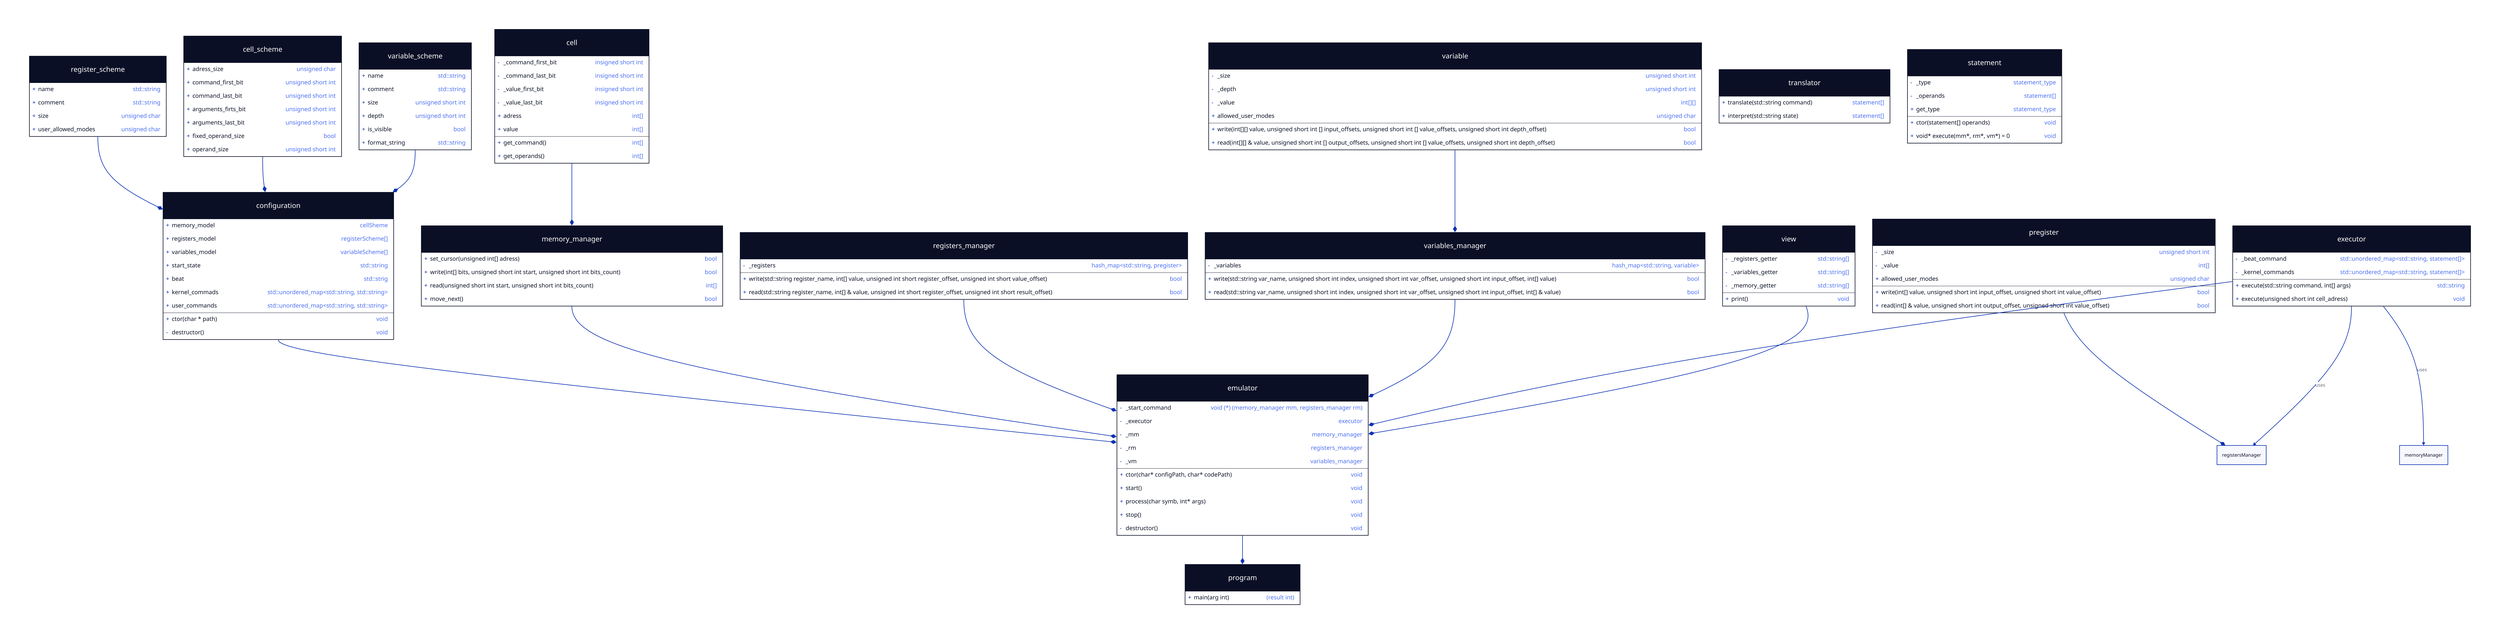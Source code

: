 program: {
  shape: class
  main(arg int): (result int)
}

emulator: {
  shape: class
  -_start_command: void (*) (memory_manager mm, registers_manager rm)
  -_executor: executor
  -_mm: memory_manager
  -_rm: registers_manager
  -_vm: variables_manager

  +ctor(char\* configPath, char\* codePath)
  +start()
  +process(char symb, int\* args)
  +stop()
  -destructor()
}

emulator -> program: {
  target-arrowhead: {
    shape: diamond
    style.filled: true
  }
}

# configuration - is class helper for configurating emulator
configuration: {
  shape: class

  +memory_model: cellSheme
  +registers_model: "registerScheme[]"
  +variables_model: "variableScheme[]"
  +start_state: std::string
  +beat: std::strig
  +kernel_commads: std::unordered_map<std::string, std::string>
  +user_commands: std::unordered_map<std::string, std::string>
  +ctor(char \* path)
  -destructor()
}

register_scheme: {
  shape: class
  +name: std::string # key
  +comment: std::string
  +size: unsigned char # 0 -> 256
  +user_allowed_modes: unsigned char # _wr
}

variable_scheme: {
  shape: class
  +name: std::string # key
  +comment: std::string
  +size: unsigned short int
  +depth: unsigned short int # count in collection if it is not a single value
  +is_visible: bool
  +format_string: std::string
}

cell_scheme: {
  shape: class
  # all invariants must be written down  
  +adress_size: unsigned char
  +command_first_bit: unsigned short int
  +command_last_bit: unsigned short int
  +arguments_firts_bit: unsigned short int
  +arguments_last_bit: unsigned short int
  +fixed_operand_size: bool
  +operand_size: unsigned short int
}

register_scheme -> configuration: {
  target-arrowhead: {
    shape: diamond
    style.filled: true
  }
}

cell_scheme -> configuration: {
  target-arrowhead: {
    shape: diamond
    style.filled: true
  }
}

variable_scheme -> configuration: {
  target-arrowhead: {
    shape: diamond
    style.filled: true
  }
}

configuration -> emulator: {
  target-arrowhead: {
    shape: diamond
    style.filled: true
  }
}

memory_manager: {
  shape: class

  +set_cursor(unsigned int\[\] adress): bool
  +write(int\[\] bits, unsigned short int start, unsigned short int bits_count): bool
  +read(unsigned short int start, unsigned short int bits_count): "int[]"
  +move_next(): bool
}

memory_manager -> emulator: {
  target-arrowhead: {
    shape: diamond
    style.filled: true
  }
}

cell: {
  shape: class

  -_command_first_bit: insigned short int
  -_command_last_bit: insigned short int
  -_value_first_bit: insigned short int
  -_value_last_bit: insigned short int

  +adress: "int[]"
  +value: "int[]"
  +get_command(): "int[]"
  +get_operands(): "int[]"
}

cell -> memory_manager: {
  target-arrowhead: {
    shape: diamond
    style.filled: true
  }
}

registers_manager: {
  shape: class
  -_registers: hash_map<std::string, pregister>
  +write(std\:\:string register_name, int\[\] value, unsigned int short register_offset, unsigned int short value_offset): bool
  +read(std\:\:string register_name, int\[\] \& value, unsigned int short register_offset, unsigned int short result_offset): bool
}

variables_manager: {
  shape: class
  -_variables: hash_map<std::string, variable>
  +write(std\:\:string var_name, unsigned short int index, unsigned short int var_offset, unsigned short int input_offset, int\[\] value): bool
  +read(std\:\:string var_name, unsigned short int index, unsigned short int var_offset, unsigned short int input_offset, int\[\] \& value): bool
}

variable: {
  shape: class
  -_size: unsigned short int
  -_depth: unsigned short int
  -_value: int\[\]\[\]
  +allowed_user_modes: unsigned char # _wr
  +write(int\[\]\[\] value, unsigned short int \[\] input_offsets, unsigned short int \[\] value_offsets, unsigned short int depth_offset): bool
  +read(int\[\]\[\] \& value, unsigned short int \[\] output_offsets, unsigned short int \[\] value_offsets, unsigned short int depth_offset): bool
}

variable -> variables_manager: {
  target-arrowhead: {
    shape: diamond
    style.filled: true
  }
}

registers_manager -> emulator: {
  target-arrowhead: {
    shape: diamond
    style.filled: true
  }
}

variables_manager -> emulator: {
  target-arrowhead: {
    shape: diamond
    style.filled: true
  }
}

pregister: {
  shape: class
  -_size: unsigned short int
  -_value: int\[\]
  +allowed_user_modes: unsigned char # _wr
  +write(int\[\] value, unsigned short int input_offset, unsigned short int value_offset): bool
  +read(int\[\] \& value, unsigned short int output_offset, unsigned short int value_offset): bool
}

pregister -> registersManager: {
  target-arrowhead: {
    shape: diamond
    style.filled: true
  }
}

executor: {
  shape: class
  -_beat_command: std::unordered_map<std::string, statement\[\]>
  -_kernel_commands: std::unordered_map<std::string, statement\[\]>
  +execute(std\:\:string command, int\[\] args): std::string
  +execute(unsigned short int cell_adress)
}

executor -> emulator: {
  target-arrowhead: {
    shape: diamond
    style.filled: true
  }
}

executor -> memoryManager: uses
executor -> registersManager: uses

translator: {
  shape: class
  +translate(std\:\:string command): statement\[\]
  +interpret(std\:\:string state): statement\[\]
  #    @var %reg []mem $special commands from managers #0 #1 #2 ...   input values (for kernel commands)
}

statement: {
  shape: class
  -_type: statement_type
  -_operands: statement\[\]
  +ctor(statement\[\] operands)
  +get_type: statement_type
  +void\* execute(mm\*, rm\*, vm\*) \= \0
}

view: {
  shape: class
  -_registers_getter: std\:\:string\[\]
  -_variables_getter: std\:\:string\[\]
  -_memory_getter: std\:\:string\[\]

  +print()
}

view -> emulator: {
  target-arrowhead: {
    shape: diamond
    style.filled: true
  }
}
